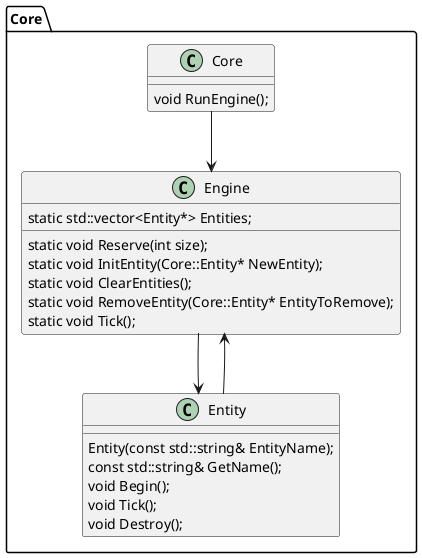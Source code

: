 @startuml
'https://plantuml.com/class-diagram

package Core
{
    class Engine{
        static std::vector<Entity*> Entities;
        static void Reserve(int size);
        static void InitEntity(Core::Entity* NewEntity);
        static void ClearEntities();
        static void RemoveEntity(Core::Entity* EntityToRemove);
        static void Tick();
    }

    class Entity{        
        Entity(const std::string& EntityName);
        const std::string& GetName();
        void Begin();
        void Tick();
        void Destroy();  
    }
    
    Engine --> Entity
    Entity --> Engine
    
    class Core{
        void RunEngine();
    }

    Core --> Engine
}

@enduml